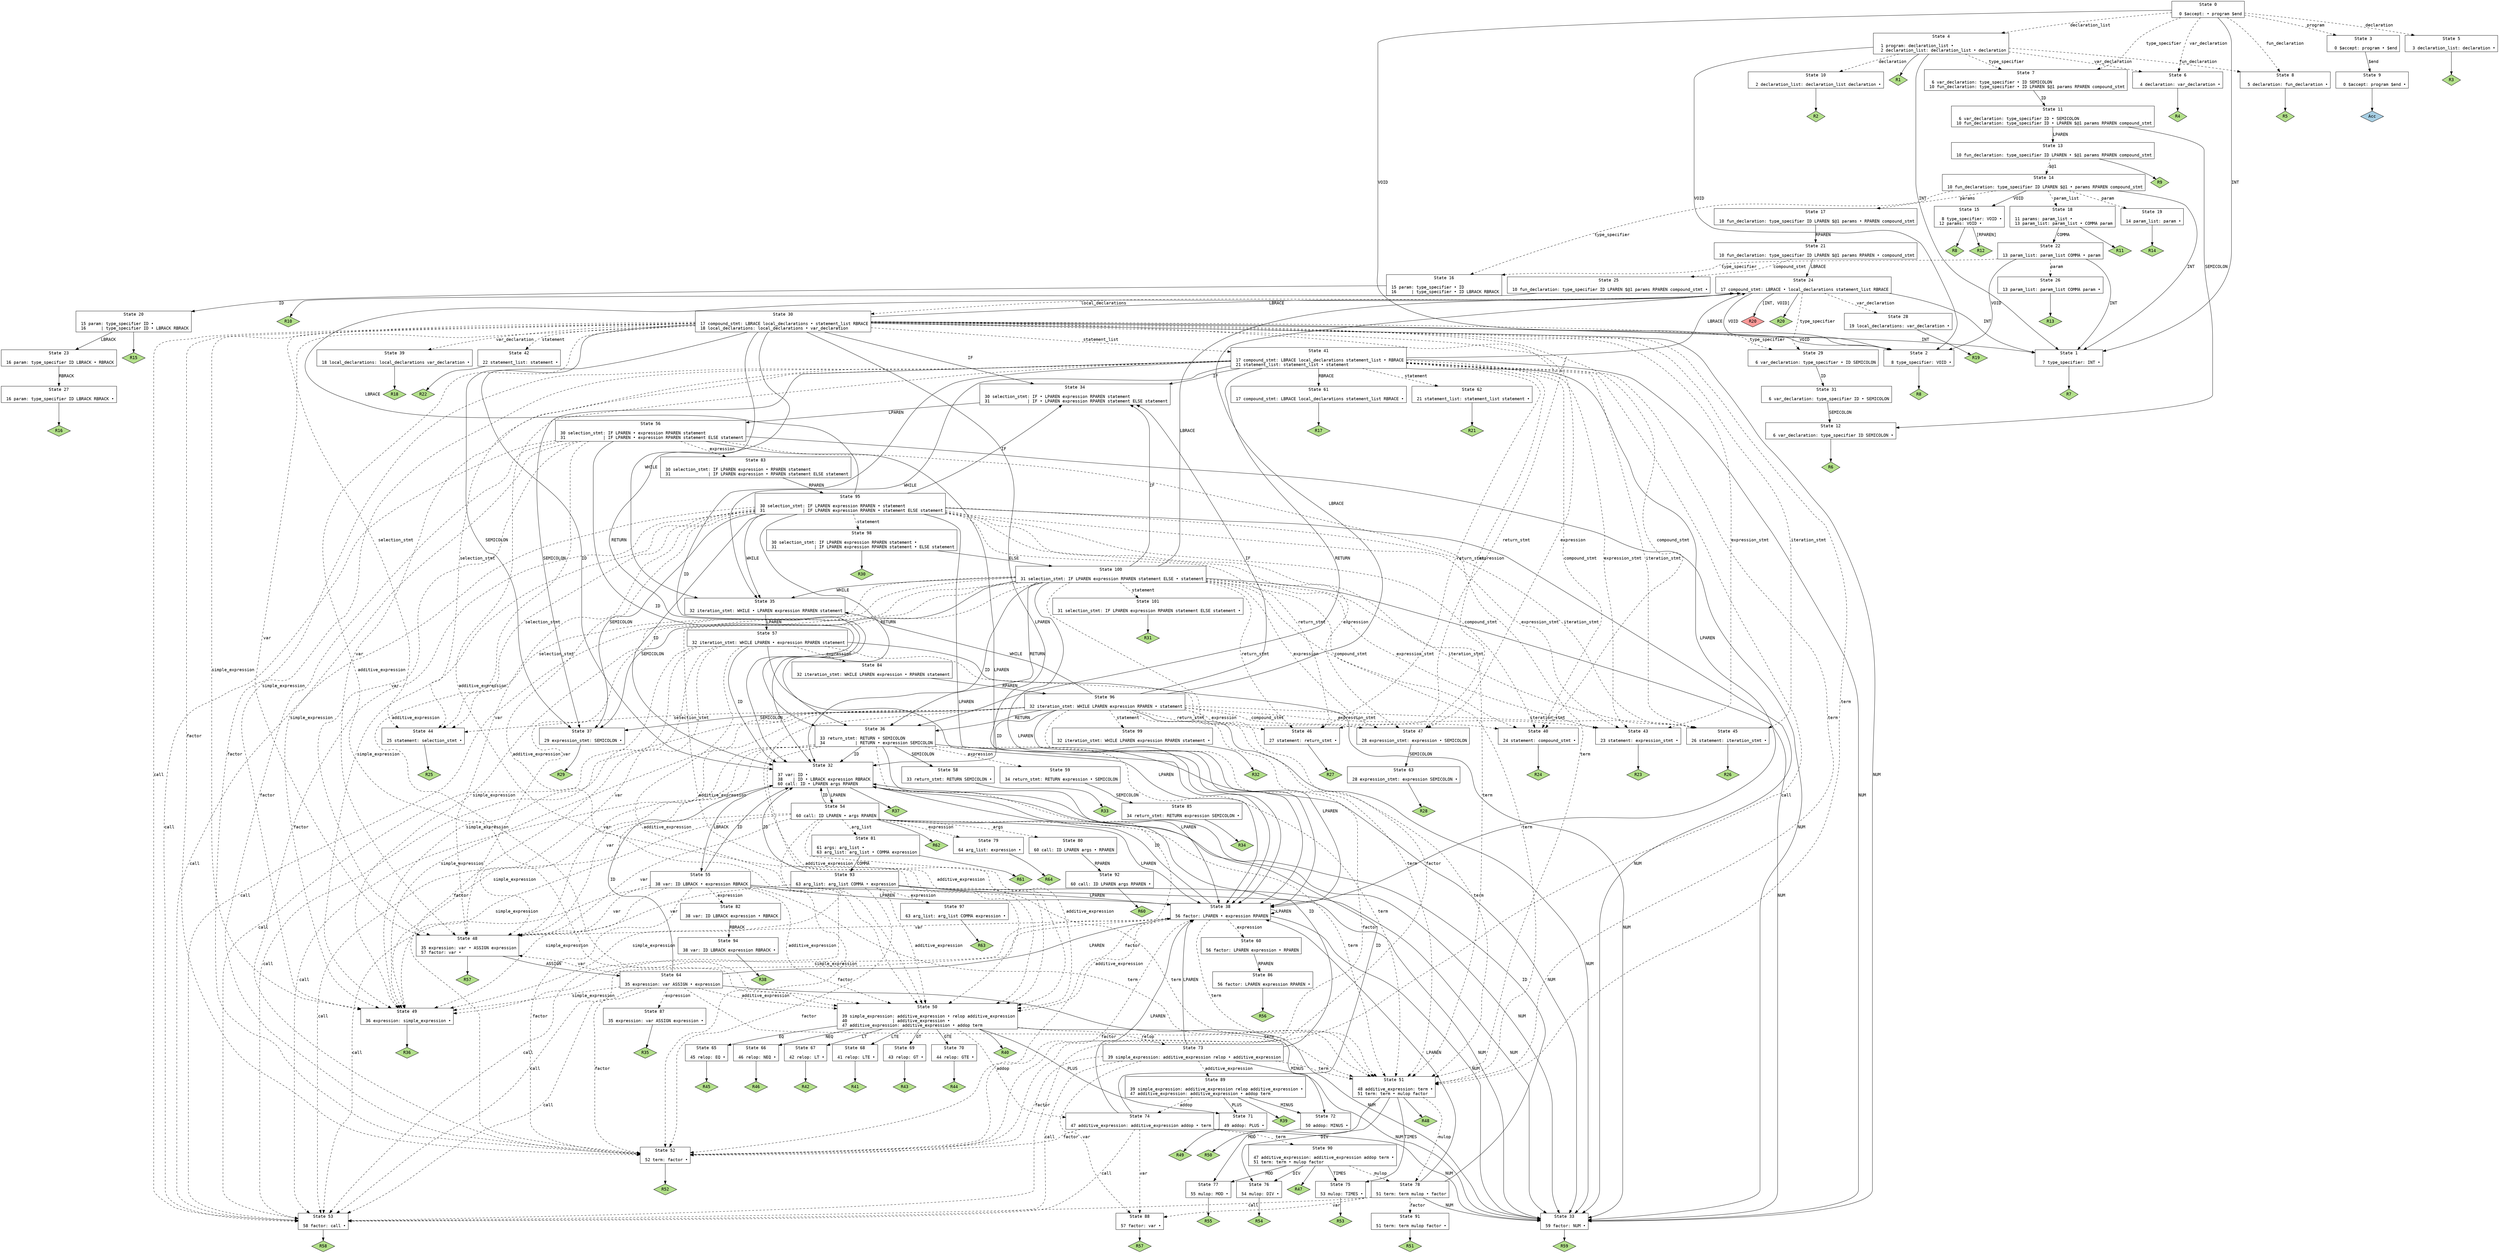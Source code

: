 // Generated by GNU Bison 3.8.2.
// Report bugs to <bug-bison@gnu.org>.
// Home page: <https://www.gnu.org/software/bison/>.

digraph "parser/parser.y"
{
  node [fontname = courier, shape = box, colorscheme = paired6]
  edge [fontname = courier]

  0 [label="State 0\n\l  0 $accept: • program $end\l"]
  0 -> 1 [style=solid label="INT"]
  0 -> 2 [style=solid label="VOID"]
  0 -> 3 [style=dashed label="program"]
  0 -> 4 [style=dashed label="declaration_list"]
  0 -> 5 [style=dashed label="declaration"]
  0 -> 6 [style=dashed label="var_declaration"]
  0 -> 7 [style=dashed label="type_specifier"]
  0 -> 8 [style=dashed label="fun_declaration"]
  1 [label="State 1\n\l  7 type_specifier: INT •\l"]
  1 -> "1R7" [style=solid]
 "1R7" [label="R7", fillcolor=3, shape=diamond, style=filled]
  2 [label="State 2\n\l  8 type_specifier: VOID •\l"]
  2 -> "2R8" [style=solid]
 "2R8" [label="R8", fillcolor=3, shape=diamond, style=filled]
  3 [label="State 3\n\l  0 $accept: program • $end\l"]
  3 -> 9 [style=solid label="$end"]
  4 [label="State 4\n\l  1 program: declaration_list •\l  2 declaration_list: declaration_list • declaration\l"]
  4 -> 1 [style=solid label="INT"]
  4 -> 2 [style=solid label="VOID"]
  4 -> 10 [style=dashed label="declaration"]
  4 -> 6 [style=dashed label="var_declaration"]
  4 -> 7 [style=dashed label="type_specifier"]
  4 -> 8 [style=dashed label="fun_declaration"]
  4 -> "4R1" [style=solid]
 "4R1" [label="R1", fillcolor=3, shape=diamond, style=filled]
  5 [label="State 5\n\l  3 declaration_list: declaration •\l"]
  5 -> "5R3" [style=solid]
 "5R3" [label="R3", fillcolor=3, shape=diamond, style=filled]
  6 [label="State 6\n\l  4 declaration: var_declaration •\l"]
  6 -> "6R4" [style=solid]
 "6R4" [label="R4", fillcolor=3, shape=diamond, style=filled]
  7 [label="State 7\n\l  6 var_declaration: type_specifier • ID SEMICOLON\l 10 fun_declaration: type_specifier • ID LPAREN $@1 params RPAREN compound_stmt\l"]
  7 -> 11 [style=solid label="ID"]
  8 [label="State 8\n\l  5 declaration: fun_declaration •\l"]
  8 -> "8R5" [style=solid]
 "8R5" [label="R5", fillcolor=3, shape=diamond, style=filled]
  9 [label="State 9\n\l  0 $accept: program $end •\l"]
  9 -> "9R0" [style=solid]
 "9R0" [label="Acc", fillcolor=1, shape=diamond, style=filled]
  10 [label="State 10\n\l  2 declaration_list: declaration_list declaration •\l"]
  10 -> "10R2" [style=solid]
 "10R2" [label="R2", fillcolor=3, shape=diamond, style=filled]
  11 [label="State 11\n\l  6 var_declaration: type_specifier ID • SEMICOLON\l 10 fun_declaration: type_specifier ID • LPAREN $@1 params RPAREN compound_stmt\l"]
  11 -> 12 [style=solid label="SEMICOLON"]
  11 -> 13 [style=solid label="LPAREN"]
  12 [label="State 12\n\l  6 var_declaration: type_specifier ID SEMICOLON •\l"]
  12 -> "12R6" [style=solid]
 "12R6" [label="R6", fillcolor=3, shape=diamond, style=filled]
  13 [label="State 13\n\l 10 fun_declaration: type_specifier ID LPAREN • $@1 params RPAREN compound_stmt\l"]
  13 -> 14 [style=dashed label="$@1"]
  13 -> "13R9" [style=solid]
 "13R9" [label="R9", fillcolor=3, shape=diamond, style=filled]
  14 [label="State 14\n\l 10 fun_declaration: type_specifier ID LPAREN $@1 • params RPAREN compound_stmt\l"]
  14 -> 1 [style=solid label="INT"]
  14 -> 15 [style=solid label="VOID"]
  14 -> 16 [style=dashed label="type_specifier"]
  14 -> 17 [style=dashed label="params"]
  14 -> 18 [style=dashed label="param_list"]
  14 -> 19 [style=dashed label="param"]
  15 [label="State 15\n\l  8 type_specifier: VOID •\l 12 params: VOID •\l"]
  15 -> "15R8" [style=solid]
 "15R8" [label="R8", fillcolor=3, shape=diamond, style=filled]
  15 -> "15R12" [label="[RPAREN]", style=solid]
 "15R12" [label="R12", fillcolor=3, shape=diamond, style=filled]
  16 [label="State 16\n\l 15 param: type_specifier • ID\l 16      | type_specifier • ID LBRACK RBRACK\l"]
  16 -> 20 [style=solid label="ID"]
  17 [label="State 17\n\l 10 fun_declaration: type_specifier ID LPAREN $@1 params • RPAREN compound_stmt\l"]
  17 -> 21 [style=solid label="RPAREN"]
  18 [label="State 18\n\l 11 params: param_list •\l 13 param_list: param_list • COMMA param\l"]
  18 -> 22 [style=solid label="COMMA"]
  18 -> "18R11" [style=solid]
 "18R11" [label="R11", fillcolor=3, shape=diamond, style=filled]
  19 [label="State 19\n\l 14 param_list: param •\l"]
  19 -> "19R14" [style=solid]
 "19R14" [label="R14", fillcolor=3, shape=diamond, style=filled]
  20 [label="State 20\n\l 15 param: type_specifier ID •\l 16      | type_specifier ID • LBRACK RBRACK\l"]
  20 -> 23 [style=solid label="LBRACK"]
  20 -> "20R15" [style=solid]
 "20R15" [label="R15", fillcolor=3, shape=diamond, style=filled]
  21 [label="State 21\n\l 10 fun_declaration: type_specifier ID LPAREN $@1 params RPAREN • compound_stmt\l"]
  21 -> 24 [style=solid label="LBRACE"]
  21 -> 25 [style=dashed label="compound_stmt"]
  22 [label="State 22\n\l 13 param_list: param_list COMMA • param\l"]
  22 -> 1 [style=solid label="INT"]
  22 -> 2 [style=solid label="VOID"]
  22 -> 16 [style=dashed label="type_specifier"]
  22 -> 26 [style=dashed label="param"]
  23 [label="State 23\n\l 16 param: type_specifier ID LBRACK • RBRACK\l"]
  23 -> 27 [style=solid label="RBRACK"]
  24 [label="State 24\n\l 17 compound_stmt: LBRACE • local_declarations statement_list RBRACE\l"]
  24 -> 1 [style=solid label="INT"]
  24 -> 2 [style=solid label="VOID"]
  24 -> 28 [style=dashed label="var_declaration"]
  24 -> 29 [style=dashed label="type_specifier"]
  24 -> 30 [style=dashed label="local_declarations"]
  24 -> "24R20d" [label="[INT, VOID]", style=solid]
 "24R20d" [label="R20", fillcolor=5, shape=diamond, style=filled]
  24 -> "24R20" [style=solid]
 "24R20" [label="R20", fillcolor=3, shape=diamond, style=filled]
  25 [label="State 25\n\l 10 fun_declaration: type_specifier ID LPAREN $@1 params RPAREN compound_stmt •\l"]
  25 -> "25R10" [style=solid]
 "25R10" [label="R10", fillcolor=3, shape=diamond, style=filled]
  26 [label="State 26\n\l 13 param_list: param_list COMMA param •\l"]
  26 -> "26R13" [style=solid]
 "26R13" [label="R13", fillcolor=3, shape=diamond, style=filled]
  27 [label="State 27\n\l 16 param: type_specifier ID LBRACK RBRACK •\l"]
  27 -> "27R16" [style=solid]
 "27R16" [label="R16", fillcolor=3, shape=diamond, style=filled]
  28 [label="State 28\n\l 19 local_declarations: var_declaration •\l"]
  28 -> "28R19" [style=solid]
 "28R19" [label="R19", fillcolor=3, shape=diamond, style=filled]
  29 [label="State 29\n\l  6 var_declaration: type_specifier • ID SEMICOLON\l"]
  29 -> 31 [style=solid label="ID"]
  30 [label="State 30\n\l 17 compound_stmt: LBRACE local_declarations • statement_list RBRACE\l 18 local_declarations: local_declarations • var_declaration\l"]
  30 -> 32 [style=solid label="ID"]
  30 -> 33 [style=solid label="NUM"]
  30 -> 34 [style=solid label="IF"]
  30 -> 35 [style=solid label="WHILE"]
  30 -> 36 [style=solid label="RETURN"]
  30 -> 1 [style=solid label="INT"]
  30 -> 2 [style=solid label="VOID"]
  30 -> 37 [style=solid label="SEMICOLON"]
  30 -> 38 [style=solid label="LPAREN"]
  30 -> 24 [style=solid label="LBRACE"]
  30 -> 39 [style=dashed label="var_declaration"]
  30 -> 29 [style=dashed label="type_specifier"]
  30 -> 40 [style=dashed label="compound_stmt"]
  30 -> 41 [style=dashed label="statement_list"]
  30 -> 42 [style=dashed label="statement"]
  30 -> 43 [style=dashed label="expression_stmt"]
  30 -> 44 [style=dashed label="selection_stmt"]
  30 -> 45 [style=dashed label="iteration_stmt"]
  30 -> 46 [style=dashed label="return_stmt"]
  30 -> 47 [style=dashed label="expression"]
  30 -> 48 [style=dashed label="var"]
  30 -> 49 [style=dashed label="simple_expression"]
  30 -> 50 [style=dashed label="additive_expression"]
  30 -> 51 [style=dashed label="term"]
  30 -> 52 [style=dashed label="factor"]
  30 -> 53 [style=dashed label="call"]
  31 [label="State 31\n\l  6 var_declaration: type_specifier ID • SEMICOLON\l"]
  31 -> 12 [style=solid label="SEMICOLON"]
  32 [label="State 32\n\l 37 var: ID •\l 38    | ID • LBRACK expression RBRACK\l 60 call: ID • LPAREN args RPAREN\l"]
  32 -> 54 [style=solid label="LPAREN"]
  32 -> 55 [style=solid label="LBRACK"]
  32 -> "32R37" [style=solid]
 "32R37" [label="R37", fillcolor=3, shape=diamond, style=filled]
  33 [label="State 33\n\l 59 factor: NUM •\l"]
  33 -> "33R59" [style=solid]
 "33R59" [label="R59", fillcolor=3, shape=diamond, style=filled]
  34 [label="State 34\n\l 30 selection_stmt: IF • LPAREN expression RPAREN statement\l 31               | IF • LPAREN expression RPAREN statement ELSE statement\l"]
  34 -> 56 [style=solid label="LPAREN"]
  35 [label="State 35\n\l 32 iteration_stmt: WHILE • LPAREN expression RPAREN statement\l"]
  35 -> 57 [style=solid label="LPAREN"]
  36 [label="State 36\n\l 33 return_stmt: RETURN • SEMICOLON\l 34            | RETURN • expression SEMICOLON\l"]
  36 -> 32 [style=solid label="ID"]
  36 -> 33 [style=solid label="NUM"]
  36 -> 58 [style=solid label="SEMICOLON"]
  36 -> 38 [style=solid label="LPAREN"]
  36 -> 59 [style=dashed label="expression"]
  36 -> 48 [style=dashed label="var"]
  36 -> 49 [style=dashed label="simple_expression"]
  36 -> 50 [style=dashed label="additive_expression"]
  36 -> 51 [style=dashed label="term"]
  36 -> 52 [style=dashed label="factor"]
  36 -> 53 [style=dashed label="call"]
  37 [label="State 37\n\l 29 expression_stmt: SEMICOLON •\l"]
  37 -> "37R29" [style=solid]
 "37R29" [label="R29", fillcolor=3, shape=diamond, style=filled]
  38 [label="State 38\n\l 56 factor: LPAREN • expression RPAREN\l"]
  38 -> 32 [style=solid label="ID"]
  38 -> 33 [style=solid label="NUM"]
  38 -> 38 [style=solid label="LPAREN"]
  38 -> 60 [style=dashed label="expression"]
  38 -> 48 [style=dashed label="var"]
  38 -> 49 [style=dashed label="simple_expression"]
  38 -> 50 [style=dashed label="additive_expression"]
  38 -> 51 [style=dashed label="term"]
  38 -> 52 [style=dashed label="factor"]
  38 -> 53 [style=dashed label="call"]
  39 [label="State 39\n\l 18 local_declarations: local_declarations var_declaration •\l"]
  39 -> "39R18" [style=solid]
 "39R18" [label="R18", fillcolor=3, shape=diamond, style=filled]
  40 [label="State 40\n\l 24 statement: compound_stmt •\l"]
  40 -> "40R24" [style=solid]
 "40R24" [label="R24", fillcolor=3, shape=diamond, style=filled]
  41 [label="State 41\n\l 17 compound_stmt: LBRACE local_declarations statement_list • RBRACE\l 21 statement_list: statement_list • statement\l"]
  41 -> 32 [style=solid label="ID"]
  41 -> 33 [style=solid label="NUM"]
  41 -> 34 [style=solid label="IF"]
  41 -> 35 [style=solid label="WHILE"]
  41 -> 36 [style=solid label="RETURN"]
  41 -> 37 [style=solid label="SEMICOLON"]
  41 -> 38 [style=solid label="LPAREN"]
  41 -> 24 [style=solid label="LBRACE"]
  41 -> 61 [style=solid label="RBRACE"]
  41 -> 40 [style=dashed label="compound_stmt"]
  41 -> 62 [style=dashed label="statement"]
  41 -> 43 [style=dashed label="expression_stmt"]
  41 -> 44 [style=dashed label="selection_stmt"]
  41 -> 45 [style=dashed label="iteration_stmt"]
  41 -> 46 [style=dashed label="return_stmt"]
  41 -> 47 [style=dashed label="expression"]
  41 -> 48 [style=dashed label="var"]
  41 -> 49 [style=dashed label="simple_expression"]
  41 -> 50 [style=dashed label="additive_expression"]
  41 -> 51 [style=dashed label="term"]
  41 -> 52 [style=dashed label="factor"]
  41 -> 53 [style=dashed label="call"]
  42 [label="State 42\n\l 22 statement_list: statement •\l"]
  42 -> "42R22" [style=solid]
 "42R22" [label="R22", fillcolor=3, shape=diamond, style=filled]
  43 [label="State 43\n\l 23 statement: expression_stmt •\l"]
  43 -> "43R23" [style=solid]
 "43R23" [label="R23", fillcolor=3, shape=diamond, style=filled]
  44 [label="State 44\n\l 25 statement: selection_stmt •\l"]
  44 -> "44R25" [style=solid]
 "44R25" [label="R25", fillcolor=3, shape=diamond, style=filled]
  45 [label="State 45\n\l 26 statement: iteration_stmt •\l"]
  45 -> "45R26" [style=solid]
 "45R26" [label="R26", fillcolor=3, shape=diamond, style=filled]
  46 [label="State 46\n\l 27 statement: return_stmt •\l"]
  46 -> "46R27" [style=solid]
 "46R27" [label="R27", fillcolor=3, shape=diamond, style=filled]
  47 [label="State 47\n\l 28 expression_stmt: expression • SEMICOLON\l"]
  47 -> 63 [style=solid label="SEMICOLON"]
  48 [label="State 48\n\l 35 expression: var • ASSIGN expression\l 57 factor: var •\l"]
  48 -> 64 [style=solid label="ASSIGN"]
  48 -> "48R57" [style=solid]
 "48R57" [label="R57", fillcolor=3, shape=diamond, style=filled]
  49 [label="State 49\n\l 36 expression: simple_expression •\l"]
  49 -> "49R36" [style=solid]
 "49R36" [label="R36", fillcolor=3, shape=diamond, style=filled]
  50 [label="State 50\n\l 39 simple_expression: additive_expression • relop additive_expression\l 40                  | additive_expression •\l 47 additive_expression: additive_expression • addop term\l"]
  50 -> 65 [style=solid label="EQ"]
  50 -> 66 [style=solid label="NEQ"]
  50 -> 67 [style=solid label="LT"]
  50 -> 68 [style=solid label="LTE"]
  50 -> 69 [style=solid label="GT"]
  50 -> 70 [style=solid label="GTE"]
  50 -> 71 [style=solid label="PLUS"]
  50 -> 72 [style=solid label="MINUS"]
  50 -> 73 [style=dashed label="relop"]
  50 -> 74 [style=dashed label="addop"]
  50 -> "50R40" [style=solid]
 "50R40" [label="R40", fillcolor=3, shape=diamond, style=filled]
  51 [label="State 51\n\l 48 additive_expression: term •\l 51 term: term • mulop factor\l"]
  51 -> 75 [style=solid label="TIMES"]
  51 -> 76 [style=solid label="DIV"]
  51 -> 77 [style=solid label="MOD"]
  51 -> 78 [style=dashed label="mulop"]
  51 -> "51R48" [style=solid]
 "51R48" [label="R48", fillcolor=3, shape=diamond, style=filled]
  52 [label="State 52\n\l 52 term: factor •\l"]
  52 -> "52R52" [style=solid]
 "52R52" [label="R52", fillcolor=3, shape=diamond, style=filled]
  53 [label="State 53\n\l 58 factor: call •\l"]
  53 -> "53R58" [style=solid]
 "53R58" [label="R58", fillcolor=3, shape=diamond, style=filled]
  54 [label="State 54\n\l 60 call: ID LPAREN • args RPAREN\l"]
  54 -> 32 [style=solid label="ID"]
  54 -> 33 [style=solid label="NUM"]
  54 -> 38 [style=solid label="LPAREN"]
  54 -> 79 [style=dashed label="expression"]
  54 -> 48 [style=dashed label="var"]
  54 -> 49 [style=dashed label="simple_expression"]
  54 -> 50 [style=dashed label="additive_expression"]
  54 -> 51 [style=dashed label="term"]
  54 -> 52 [style=dashed label="factor"]
  54 -> 53 [style=dashed label="call"]
  54 -> 80 [style=dashed label="args"]
  54 -> 81 [style=dashed label="arg_list"]
  54 -> "54R62" [style=solid]
 "54R62" [label="R62", fillcolor=3, shape=diamond, style=filled]
  55 [label="State 55\n\l 38 var: ID LBRACK • expression RBRACK\l"]
  55 -> 32 [style=solid label="ID"]
  55 -> 33 [style=solid label="NUM"]
  55 -> 38 [style=solid label="LPAREN"]
  55 -> 82 [style=dashed label="expression"]
  55 -> 48 [style=dashed label="var"]
  55 -> 49 [style=dashed label="simple_expression"]
  55 -> 50 [style=dashed label="additive_expression"]
  55 -> 51 [style=dashed label="term"]
  55 -> 52 [style=dashed label="factor"]
  55 -> 53 [style=dashed label="call"]
  56 [label="State 56\n\l 30 selection_stmt: IF LPAREN • expression RPAREN statement\l 31               | IF LPAREN • expression RPAREN statement ELSE statement\l"]
  56 -> 32 [style=solid label="ID"]
  56 -> 33 [style=solid label="NUM"]
  56 -> 38 [style=solid label="LPAREN"]
  56 -> 83 [style=dashed label="expression"]
  56 -> 48 [style=dashed label="var"]
  56 -> 49 [style=dashed label="simple_expression"]
  56 -> 50 [style=dashed label="additive_expression"]
  56 -> 51 [style=dashed label="term"]
  56 -> 52 [style=dashed label="factor"]
  56 -> 53 [style=dashed label="call"]
  57 [label="State 57\n\l 32 iteration_stmt: WHILE LPAREN • expression RPAREN statement\l"]
  57 -> 32 [style=solid label="ID"]
  57 -> 33 [style=solid label="NUM"]
  57 -> 38 [style=solid label="LPAREN"]
  57 -> 84 [style=dashed label="expression"]
  57 -> 48 [style=dashed label="var"]
  57 -> 49 [style=dashed label="simple_expression"]
  57 -> 50 [style=dashed label="additive_expression"]
  57 -> 51 [style=dashed label="term"]
  57 -> 52 [style=dashed label="factor"]
  57 -> 53 [style=dashed label="call"]
  58 [label="State 58\n\l 33 return_stmt: RETURN SEMICOLON •\l"]
  58 -> "58R33" [style=solid]
 "58R33" [label="R33", fillcolor=3, shape=diamond, style=filled]
  59 [label="State 59\n\l 34 return_stmt: RETURN expression • SEMICOLON\l"]
  59 -> 85 [style=solid label="SEMICOLON"]
  60 [label="State 60\n\l 56 factor: LPAREN expression • RPAREN\l"]
  60 -> 86 [style=solid label="RPAREN"]
  61 [label="State 61\n\l 17 compound_stmt: LBRACE local_declarations statement_list RBRACE •\l"]
  61 -> "61R17" [style=solid]
 "61R17" [label="R17", fillcolor=3, shape=diamond, style=filled]
  62 [label="State 62\n\l 21 statement_list: statement_list statement •\l"]
  62 -> "62R21" [style=solid]
 "62R21" [label="R21", fillcolor=3, shape=diamond, style=filled]
  63 [label="State 63\n\l 28 expression_stmt: expression SEMICOLON •\l"]
  63 -> "63R28" [style=solid]
 "63R28" [label="R28", fillcolor=3, shape=diamond, style=filled]
  64 [label="State 64\n\l 35 expression: var ASSIGN • expression\l"]
  64 -> 32 [style=solid label="ID"]
  64 -> 33 [style=solid label="NUM"]
  64 -> 38 [style=solid label="LPAREN"]
  64 -> 87 [style=dashed label="expression"]
  64 -> 48 [style=dashed label="var"]
  64 -> 49 [style=dashed label="simple_expression"]
  64 -> 50 [style=dashed label="additive_expression"]
  64 -> 51 [style=dashed label="term"]
  64 -> 52 [style=dashed label="factor"]
  64 -> 53 [style=dashed label="call"]
  65 [label="State 65\n\l 45 relop: EQ •\l"]
  65 -> "65R45" [style=solid]
 "65R45" [label="R45", fillcolor=3, shape=diamond, style=filled]
  66 [label="State 66\n\l 46 relop: NEQ •\l"]
  66 -> "66R46" [style=solid]
 "66R46" [label="R46", fillcolor=3, shape=diamond, style=filled]
  67 [label="State 67\n\l 42 relop: LT •\l"]
  67 -> "67R42" [style=solid]
 "67R42" [label="R42", fillcolor=3, shape=diamond, style=filled]
  68 [label="State 68\n\l 41 relop: LTE •\l"]
  68 -> "68R41" [style=solid]
 "68R41" [label="R41", fillcolor=3, shape=diamond, style=filled]
  69 [label="State 69\n\l 43 relop: GT •\l"]
  69 -> "69R43" [style=solid]
 "69R43" [label="R43", fillcolor=3, shape=diamond, style=filled]
  70 [label="State 70\n\l 44 relop: GTE •\l"]
  70 -> "70R44" [style=solid]
 "70R44" [label="R44", fillcolor=3, shape=diamond, style=filled]
  71 [label="State 71\n\l 49 addop: PLUS •\l"]
  71 -> "71R49" [style=solid]
 "71R49" [label="R49", fillcolor=3, shape=diamond, style=filled]
  72 [label="State 72\n\l 50 addop: MINUS •\l"]
  72 -> "72R50" [style=solid]
 "72R50" [label="R50", fillcolor=3, shape=diamond, style=filled]
  73 [label="State 73\n\l 39 simple_expression: additive_expression relop • additive_expression\l"]
  73 -> 32 [style=solid label="ID"]
  73 -> 33 [style=solid label="NUM"]
  73 -> 38 [style=solid label="LPAREN"]
  73 -> 88 [style=dashed label="var"]
  73 -> 89 [style=dashed label="additive_expression"]
  73 -> 51 [style=dashed label="term"]
  73 -> 52 [style=dashed label="factor"]
  73 -> 53 [style=dashed label="call"]
  74 [label="State 74\n\l 47 additive_expression: additive_expression addop • term\l"]
  74 -> 32 [style=solid label="ID"]
  74 -> 33 [style=solid label="NUM"]
  74 -> 38 [style=solid label="LPAREN"]
  74 -> 88 [style=dashed label="var"]
  74 -> 90 [style=dashed label="term"]
  74 -> 52 [style=dashed label="factor"]
  74 -> 53 [style=dashed label="call"]
  75 [label="State 75\n\l 53 mulop: TIMES •\l"]
  75 -> "75R53" [style=solid]
 "75R53" [label="R53", fillcolor=3, shape=diamond, style=filled]
  76 [label="State 76\n\l 54 mulop: DIV •\l"]
  76 -> "76R54" [style=solid]
 "76R54" [label="R54", fillcolor=3, shape=diamond, style=filled]
  77 [label="State 77\n\l 55 mulop: MOD •\l"]
  77 -> "77R55" [style=solid]
 "77R55" [label="R55", fillcolor=3, shape=diamond, style=filled]
  78 [label="State 78\n\l 51 term: term mulop • factor\l"]
  78 -> 32 [style=solid label="ID"]
  78 -> 33 [style=solid label="NUM"]
  78 -> 38 [style=solid label="LPAREN"]
  78 -> 88 [style=dashed label="var"]
  78 -> 91 [style=dashed label="factor"]
  78 -> 53 [style=dashed label="call"]
  79 [label="State 79\n\l 64 arg_list: expression •\l"]
  79 -> "79R64" [style=solid]
 "79R64" [label="R64", fillcolor=3, shape=diamond, style=filled]
  80 [label="State 80\n\l 60 call: ID LPAREN args • RPAREN\l"]
  80 -> 92 [style=solid label="RPAREN"]
  81 [label="State 81\n\l 61 args: arg_list •\l 63 arg_list: arg_list • COMMA expression\l"]
  81 -> 93 [style=solid label="COMMA"]
  81 -> "81R61" [style=solid]
 "81R61" [label="R61", fillcolor=3, shape=diamond, style=filled]
  82 [label="State 82\n\l 38 var: ID LBRACK expression • RBRACK\l"]
  82 -> 94 [style=solid label="RBRACK"]
  83 [label="State 83\n\l 30 selection_stmt: IF LPAREN expression • RPAREN statement\l 31               | IF LPAREN expression • RPAREN statement ELSE statement\l"]
  83 -> 95 [style=solid label="RPAREN"]
  84 [label="State 84\n\l 32 iteration_stmt: WHILE LPAREN expression • RPAREN statement\l"]
  84 -> 96 [style=solid label="RPAREN"]
  85 [label="State 85\n\l 34 return_stmt: RETURN expression SEMICOLON •\l"]
  85 -> "85R34" [style=solid]
 "85R34" [label="R34", fillcolor=3, shape=diamond, style=filled]
  86 [label="State 86\n\l 56 factor: LPAREN expression RPAREN •\l"]
  86 -> "86R56" [style=solid]
 "86R56" [label="R56", fillcolor=3, shape=diamond, style=filled]
  87 [label="State 87\n\l 35 expression: var ASSIGN expression •\l"]
  87 -> "87R35" [style=solid]
 "87R35" [label="R35", fillcolor=3, shape=diamond, style=filled]
  88 [label="State 88\n\l 57 factor: var •\l"]
  88 -> "88R57" [style=solid]
 "88R57" [label="R57", fillcolor=3, shape=diamond, style=filled]
  89 [label="State 89\n\l 39 simple_expression: additive_expression relop additive_expression •\l 47 additive_expression: additive_expression • addop term\l"]
  89 -> 71 [style=solid label="PLUS"]
  89 -> 72 [style=solid label="MINUS"]
  89 -> 74 [style=dashed label="addop"]
  89 -> "89R39" [style=solid]
 "89R39" [label="R39", fillcolor=3, shape=diamond, style=filled]
  90 [label="State 90\n\l 47 additive_expression: additive_expression addop term •\l 51 term: term • mulop factor\l"]
  90 -> 75 [style=solid label="TIMES"]
  90 -> 76 [style=solid label="DIV"]
  90 -> 77 [style=solid label="MOD"]
  90 -> 78 [style=dashed label="mulop"]
  90 -> "90R47" [style=solid]
 "90R47" [label="R47", fillcolor=3, shape=diamond, style=filled]
  91 [label="State 91\n\l 51 term: term mulop factor •\l"]
  91 -> "91R51" [style=solid]
 "91R51" [label="R51", fillcolor=3, shape=diamond, style=filled]
  92 [label="State 92\n\l 60 call: ID LPAREN args RPAREN •\l"]
  92 -> "92R60" [style=solid]
 "92R60" [label="R60", fillcolor=3, shape=diamond, style=filled]
  93 [label="State 93\n\l 63 arg_list: arg_list COMMA • expression\l"]
  93 -> 32 [style=solid label="ID"]
  93 -> 33 [style=solid label="NUM"]
  93 -> 38 [style=solid label="LPAREN"]
  93 -> 97 [style=dashed label="expression"]
  93 -> 48 [style=dashed label="var"]
  93 -> 49 [style=dashed label="simple_expression"]
  93 -> 50 [style=dashed label="additive_expression"]
  93 -> 51 [style=dashed label="term"]
  93 -> 52 [style=dashed label="factor"]
  93 -> 53 [style=dashed label="call"]
  94 [label="State 94\n\l 38 var: ID LBRACK expression RBRACK •\l"]
  94 -> "94R38" [style=solid]
 "94R38" [label="R38", fillcolor=3, shape=diamond, style=filled]
  95 [label="State 95\n\l 30 selection_stmt: IF LPAREN expression RPAREN • statement\l 31               | IF LPAREN expression RPAREN • statement ELSE statement\l"]
  95 -> 32 [style=solid label="ID"]
  95 -> 33 [style=solid label="NUM"]
  95 -> 34 [style=solid label="IF"]
  95 -> 35 [style=solid label="WHILE"]
  95 -> 36 [style=solid label="RETURN"]
  95 -> 37 [style=solid label="SEMICOLON"]
  95 -> 38 [style=solid label="LPAREN"]
  95 -> 24 [style=solid label="LBRACE"]
  95 -> 40 [style=dashed label="compound_stmt"]
  95 -> 98 [style=dashed label="statement"]
  95 -> 43 [style=dashed label="expression_stmt"]
  95 -> 44 [style=dashed label="selection_stmt"]
  95 -> 45 [style=dashed label="iteration_stmt"]
  95 -> 46 [style=dashed label="return_stmt"]
  95 -> 47 [style=dashed label="expression"]
  95 -> 48 [style=dashed label="var"]
  95 -> 49 [style=dashed label="simple_expression"]
  95 -> 50 [style=dashed label="additive_expression"]
  95 -> 51 [style=dashed label="term"]
  95 -> 52 [style=dashed label="factor"]
  95 -> 53 [style=dashed label="call"]
  96 [label="State 96\n\l 32 iteration_stmt: WHILE LPAREN expression RPAREN • statement\l"]
  96 -> 32 [style=solid label="ID"]
  96 -> 33 [style=solid label="NUM"]
  96 -> 34 [style=solid label="IF"]
  96 -> 35 [style=solid label="WHILE"]
  96 -> 36 [style=solid label="RETURN"]
  96 -> 37 [style=solid label="SEMICOLON"]
  96 -> 38 [style=solid label="LPAREN"]
  96 -> 24 [style=solid label="LBRACE"]
  96 -> 40 [style=dashed label="compound_stmt"]
  96 -> 99 [style=dashed label="statement"]
  96 -> 43 [style=dashed label="expression_stmt"]
  96 -> 44 [style=dashed label="selection_stmt"]
  96 -> 45 [style=dashed label="iteration_stmt"]
  96 -> 46 [style=dashed label="return_stmt"]
  96 -> 47 [style=dashed label="expression"]
  96 -> 48 [style=dashed label="var"]
  96 -> 49 [style=dashed label="simple_expression"]
  96 -> 50 [style=dashed label="additive_expression"]
  96 -> 51 [style=dashed label="term"]
  96 -> 52 [style=dashed label="factor"]
  96 -> 53 [style=dashed label="call"]
  97 [label="State 97\n\l 63 arg_list: arg_list COMMA expression •\l"]
  97 -> "97R63" [style=solid]
 "97R63" [label="R63", fillcolor=3, shape=diamond, style=filled]
  98 [label="State 98\n\l 30 selection_stmt: IF LPAREN expression RPAREN statement •\l 31               | IF LPAREN expression RPAREN statement • ELSE statement\l"]
  98 -> 100 [style=solid label="ELSE"]
  98 -> "98R30" [style=solid]
 "98R30" [label="R30", fillcolor=3, shape=diamond, style=filled]
  99 [label="State 99\n\l 32 iteration_stmt: WHILE LPAREN expression RPAREN statement •\l"]
  99 -> "99R32" [style=solid]
 "99R32" [label="R32", fillcolor=3, shape=diamond, style=filled]
  100 [label="State 100\n\l 31 selection_stmt: IF LPAREN expression RPAREN statement ELSE • statement\l"]
  100 -> 32 [style=solid label="ID"]
  100 -> 33 [style=solid label="NUM"]
  100 -> 34 [style=solid label="IF"]
  100 -> 35 [style=solid label="WHILE"]
  100 -> 36 [style=solid label="RETURN"]
  100 -> 37 [style=solid label="SEMICOLON"]
  100 -> 38 [style=solid label="LPAREN"]
  100 -> 24 [style=solid label="LBRACE"]
  100 -> 40 [style=dashed label="compound_stmt"]
  100 -> 101 [style=dashed label="statement"]
  100 -> 43 [style=dashed label="expression_stmt"]
  100 -> 44 [style=dashed label="selection_stmt"]
  100 -> 45 [style=dashed label="iteration_stmt"]
  100 -> 46 [style=dashed label="return_stmt"]
  100 -> 47 [style=dashed label="expression"]
  100 -> 48 [style=dashed label="var"]
  100 -> 49 [style=dashed label="simple_expression"]
  100 -> 50 [style=dashed label="additive_expression"]
  100 -> 51 [style=dashed label="term"]
  100 -> 52 [style=dashed label="factor"]
  100 -> 53 [style=dashed label="call"]
  101 [label="State 101\n\l 31 selection_stmt: IF LPAREN expression RPAREN statement ELSE statement •\l"]
  101 -> "101R31" [style=solid]
 "101R31" [label="R31", fillcolor=3, shape=diamond, style=filled]
}
